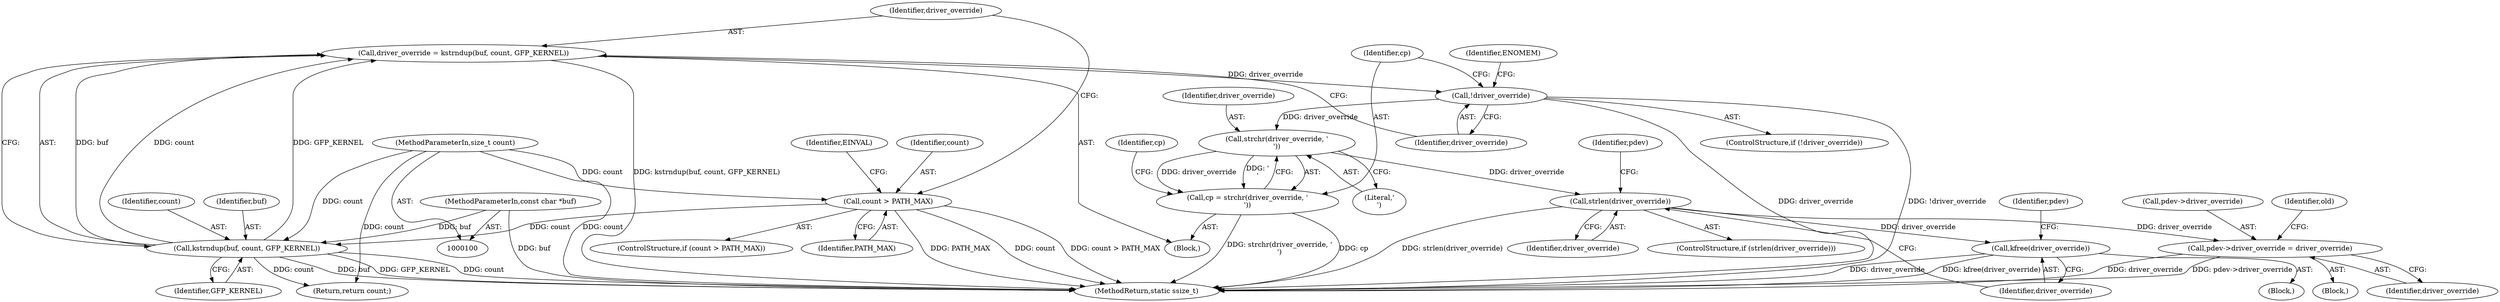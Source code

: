 digraph "0_linux_6265539776a0810b7ce6398c27866ddb9c6bd154_0@API" {
"1000140" [label="(Call,strchr(driver_override, '\n'))"];
"1000133" [label="(Call,!driver_override)"];
"1000126" [label="(Call,driver_override = kstrndup(buf, count, GFP_KERNEL))"];
"1000128" [label="(Call,kstrndup(buf, count, GFP_KERNEL))"];
"1000103" [label="(MethodParameterIn,const char *buf)"];
"1000120" [label="(Call,count > PATH_MAX)"];
"1000104" [label="(MethodParameterIn,size_t count)"];
"1000138" [label="(Call,cp = strchr(driver_override, '\n'))"];
"1000150" [label="(Call,strlen(driver_override))"];
"1000153" [label="(Call,pdev->driver_override = driver_override)"];
"1000160" [label="(Call,kfree(driver_override))"];
"1000142" [label="(Literal,'\n')"];
"1000130" [label="(Identifier,count)"];
"1000139" [label="(Identifier,cp)"];
"1000129" [label="(Identifier,buf)"];
"1000149" [label="(ControlStructure,if (strlen(driver_override)))"];
"1000161" [label="(Identifier,driver_override)"];
"1000119" [label="(ControlStructure,if (count > PATH_MAX))"];
"1000169" [label="(Return,return count;)"];
"1000160" [label="(Call,kfree(driver_override))"];
"1000159" [label="(Block,)"];
"1000105" [label="(Block,)"];
"1000132" [label="(ControlStructure,if (!driver_override))"];
"1000120" [label="(Call,count > PATH_MAX)"];
"1000125" [label="(Identifier,EINVAL)"];
"1000103" [label="(MethodParameterIn,const char *buf)"];
"1000157" [label="(Identifier,driver_override)"];
"1000171" [label="(MethodReturn,static ssize_t)"];
"1000134" [label="(Identifier,driver_override)"];
"1000122" [label="(Identifier,PATH_MAX)"];
"1000155" [label="(Identifier,pdev)"];
"1000104" [label="(MethodParameterIn,size_t count)"];
"1000144" [label="(Identifier,cp)"];
"1000126" [label="(Call,driver_override = kstrndup(buf, count, GFP_KERNEL))"];
"1000141" [label="(Identifier,driver_override)"];
"1000150" [label="(Call,strlen(driver_override))"];
"1000168" [label="(Identifier,old)"];
"1000128" [label="(Call,kstrndup(buf, count, GFP_KERNEL))"];
"1000133" [label="(Call,!driver_override)"];
"1000152" [label="(Block,)"];
"1000138" [label="(Call,cp = strchr(driver_override, '\n'))"];
"1000127" [label="(Identifier,driver_override)"];
"1000164" [label="(Identifier,pdev)"];
"1000154" [label="(Call,pdev->driver_override)"];
"1000131" [label="(Identifier,GFP_KERNEL)"];
"1000121" [label="(Identifier,count)"];
"1000137" [label="(Identifier,ENOMEM)"];
"1000140" [label="(Call,strchr(driver_override, '\n'))"];
"1000153" [label="(Call,pdev->driver_override = driver_override)"];
"1000151" [label="(Identifier,driver_override)"];
"1000140" -> "1000138"  [label="AST: "];
"1000140" -> "1000142"  [label="CFG: "];
"1000141" -> "1000140"  [label="AST: "];
"1000142" -> "1000140"  [label="AST: "];
"1000138" -> "1000140"  [label="CFG: "];
"1000140" -> "1000138"  [label="DDG: driver_override"];
"1000140" -> "1000138"  [label="DDG: '\n'"];
"1000133" -> "1000140"  [label="DDG: driver_override"];
"1000140" -> "1000150"  [label="DDG: driver_override"];
"1000133" -> "1000132"  [label="AST: "];
"1000133" -> "1000134"  [label="CFG: "];
"1000134" -> "1000133"  [label="AST: "];
"1000137" -> "1000133"  [label="CFG: "];
"1000139" -> "1000133"  [label="CFG: "];
"1000133" -> "1000171"  [label="DDG: driver_override"];
"1000133" -> "1000171"  [label="DDG: !driver_override"];
"1000126" -> "1000133"  [label="DDG: driver_override"];
"1000126" -> "1000105"  [label="AST: "];
"1000126" -> "1000128"  [label="CFG: "];
"1000127" -> "1000126"  [label="AST: "];
"1000128" -> "1000126"  [label="AST: "];
"1000134" -> "1000126"  [label="CFG: "];
"1000126" -> "1000171"  [label="DDG: kstrndup(buf, count, GFP_KERNEL)"];
"1000128" -> "1000126"  [label="DDG: buf"];
"1000128" -> "1000126"  [label="DDG: count"];
"1000128" -> "1000126"  [label="DDG: GFP_KERNEL"];
"1000128" -> "1000131"  [label="CFG: "];
"1000129" -> "1000128"  [label="AST: "];
"1000130" -> "1000128"  [label="AST: "];
"1000131" -> "1000128"  [label="AST: "];
"1000128" -> "1000171"  [label="DDG: count"];
"1000128" -> "1000171"  [label="DDG: buf"];
"1000128" -> "1000171"  [label="DDG: GFP_KERNEL"];
"1000103" -> "1000128"  [label="DDG: buf"];
"1000120" -> "1000128"  [label="DDG: count"];
"1000104" -> "1000128"  [label="DDG: count"];
"1000128" -> "1000169"  [label="DDG: count"];
"1000103" -> "1000100"  [label="AST: "];
"1000103" -> "1000171"  [label="DDG: buf"];
"1000120" -> "1000119"  [label="AST: "];
"1000120" -> "1000122"  [label="CFG: "];
"1000121" -> "1000120"  [label="AST: "];
"1000122" -> "1000120"  [label="AST: "];
"1000125" -> "1000120"  [label="CFG: "];
"1000127" -> "1000120"  [label="CFG: "];
"1000120" -> "1000171"  [label="DDG: count"];
"1000120" -> "1000171"  [label="DDG: count > PATH_MAX"];
"1000120" -> "1000171"  [label="DDG: PATH_MAX"];
"1000104" -> "1000120"  [label="DDG: count"];
"1000104" -> "1000100"  [label="AST: "];
"1000104" -> "1000171"  [label="DDG: count"];
"1000104" -> "1000169"  [label="DDG: count"];
"1000138" -> "1000105"  [label="AST: "];
"1000139" -> "1000138"  [label="AST: "];
"1000144" -> "1000138"  [label="CFG: "];
"1000138" -> "1000171"  [label="DDG: cp"];
"1000138" -> "1000171"  [label="DDG: strchr(driver_override, '\n')"];
"1000150" -> "1000149"  [label="AST: "];
"1000150" -> "1000151"  [label="CFG: "];
"1000151" -> "1000150"  [label="AST: "];
"1000155" -> "1000150"  [label="CFG: "];
"1000161" -> "1000150"  [label="CFG: "];
"1000150" -> "1000171"  [label="DDG: strlen(driver_override)"];
"1000150" -> "1000153"  [label="DDG: driver_override"];
"1000150" -> "1000160"  [label="DDG: driver_override"];
"1000153" -> "1000152"  [label="AST: "];
"1000153" -> "1000157"  [label="CFG: "];
"1000154" -> "1000153"  [label="AST: "];
"1000157" -> "1000153"  [label="AST: "];
"1000168" -> "1000153"  [label="CFG: "];
"1000153" -> "1000171"  [label="DDG: driver_override"];
"1000153" -> "1000171"  [label="DDG: pdev->driver_override"];
"1000160" -> "1000159"  [label="AST: "];
"1000160" -> "1000161"  [label="CFG: "];
"1000161" -> "1000160"  [label="AST: "];
"1000164" -> "1000160"  [label="CFG: "];
"1000160" -> "1000171"  [label="DDG: driver_override"];
"1000160" -> "1000171"  [label="DDG: kfree(driver_override)"];
}
